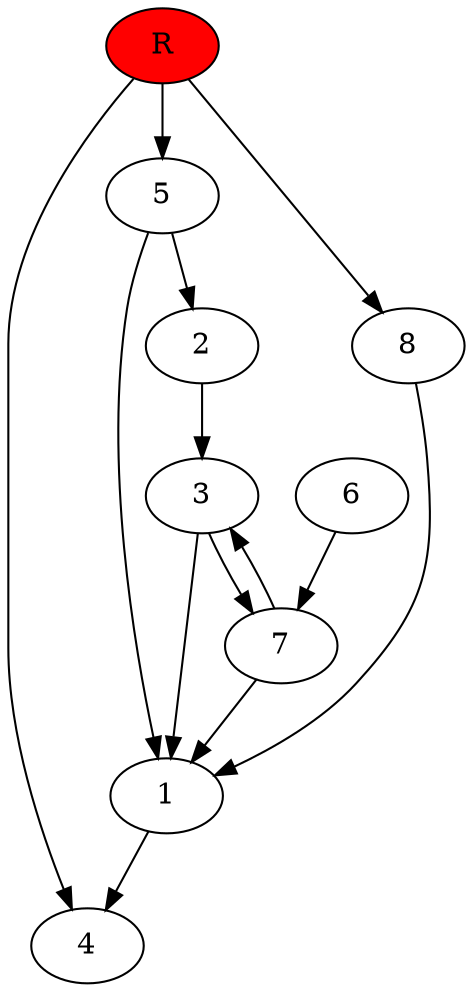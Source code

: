 digraph prb7 {
	1
	2
	3
	4
	5
	6
	7
	8
	R [fillcolor="#ff0000" style=filled]
	1 -> 4
	2 -> 3
	3 -> 1
	3 -> 7
	5 -> 1
	5 -> 2
	6 -> 7
	7 -> 1
	7 -> 3
	8 -> 1
	R -> 4
	R -> 5
	R -> 8
}
